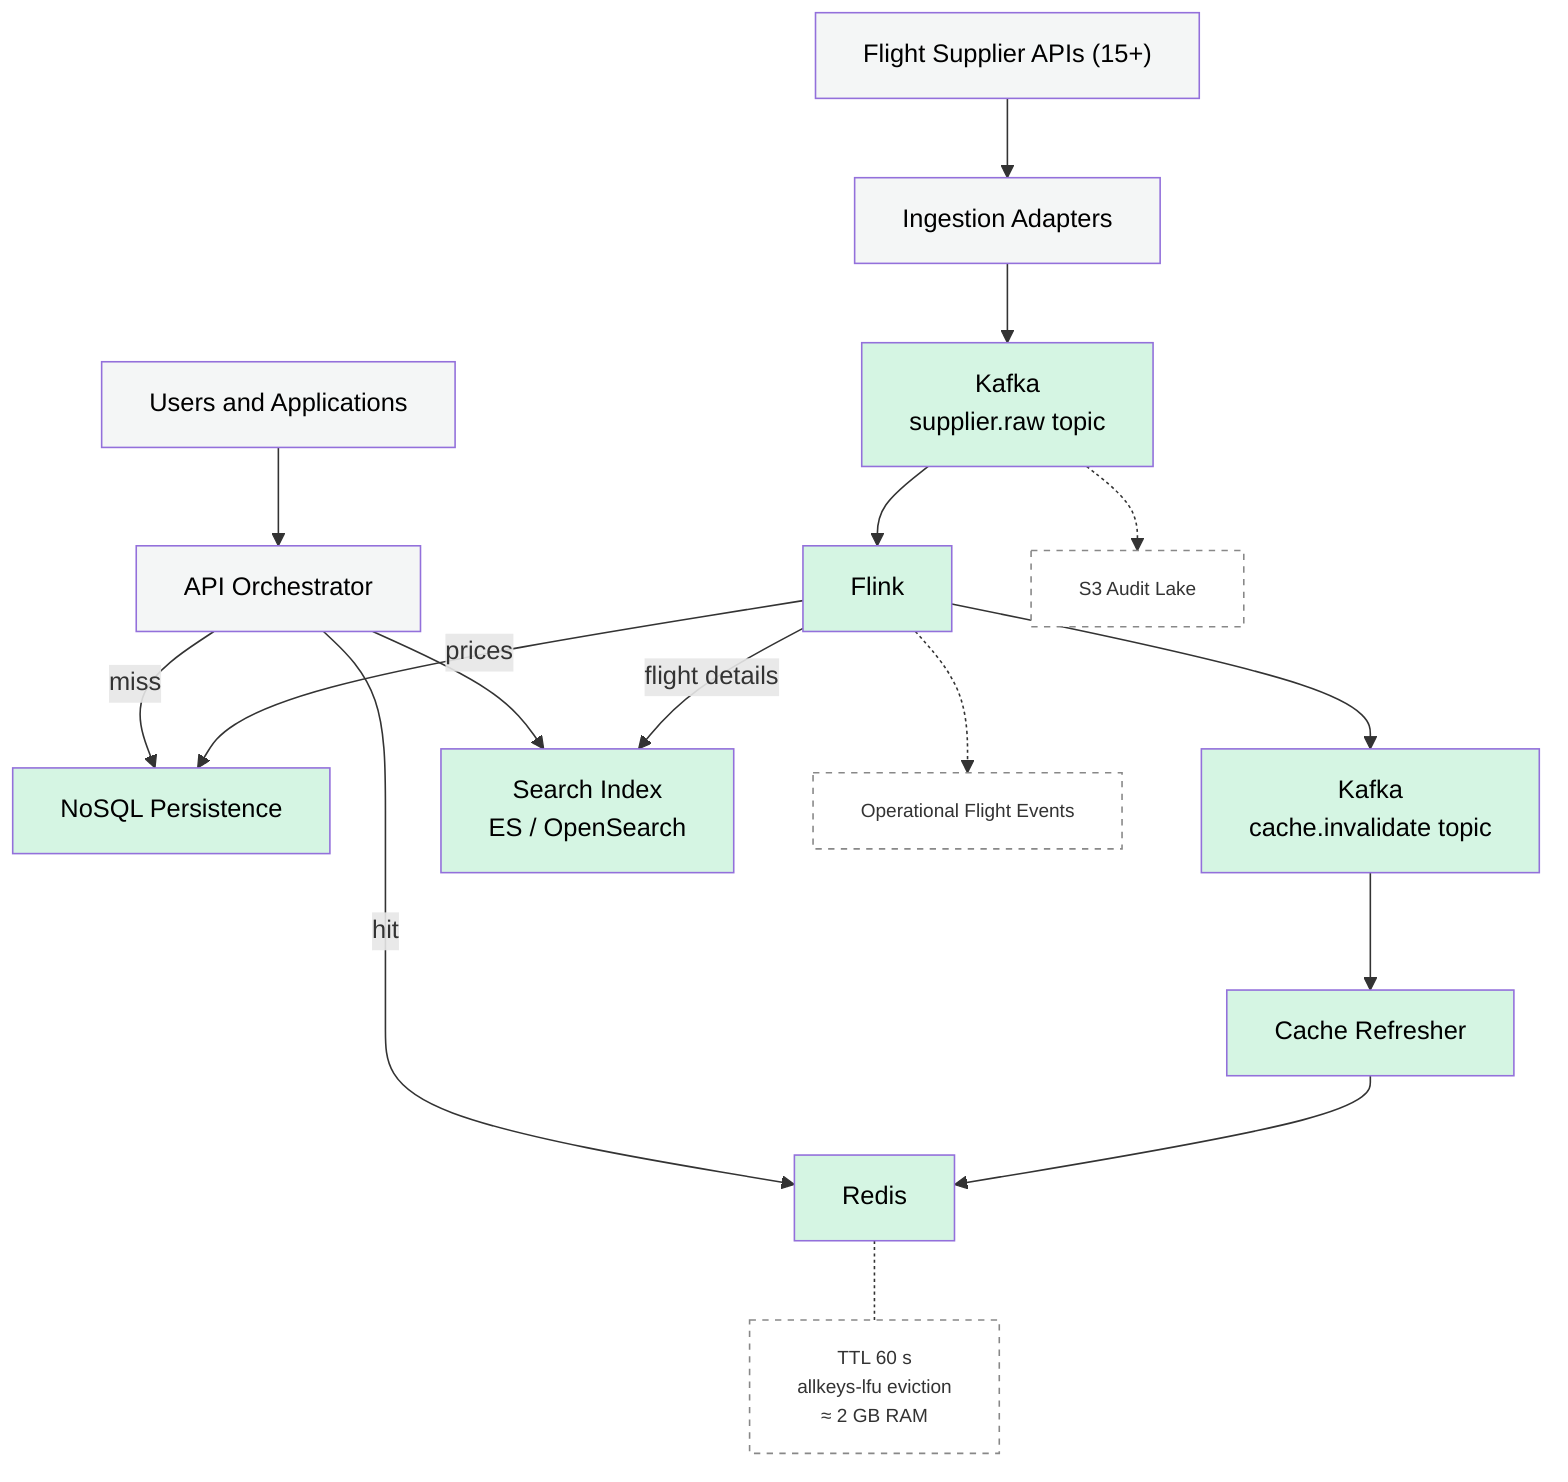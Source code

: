 ---
config:
  look: classic
---
graph TD
  Suppliers["Flight Supplier APIs (15+)"] --> Ingest[Ingestion Adapters]
  Ingest --> Kafka[Kafka 
  supplier.raw topic]
  Kafka --> Flink[Flink]
  Flink --> |prices| NoSQL[NoSQL Persistence]
  Flink -->  CacheTopic[Kafka 
  cache.invalidate topic]
  CacheTopic --> Refresher[Cache Refresher]
  Refresher --> RedisHot[Redis]
  RedisPolicy["TTL 60 s
allkeys-lfu eviction
≈ 2 GB RAM"]:::note
  RedisHot -.- RedisPolicy
  Flink --> |flight details| SearchIdx[Search Index
  ES / OpenSearch]
  Users[Users and Applications] --> API[API Orchestrator]
  API --> SearchIdx
  API -->|hit| RedisHot
  API -->|miss| NoSQL
  Flink -.-> OpsTopic[Operational Flight Events]
  Kafka -.-> Lake[S3 Audit Lake]
  classDef dashed stroke-dasharray:4 4
  classDef note fill:#ffffff,stroke:#888,stroke-dasharray:4 4
  class OpsTopic,Lake dashed
  classDef primary fill:#d6eaf8,color:#000,stroke:#aed6f1;      %% Soft blue for primary processing
classDef infra fill:#d5f5e3,color:#000,stroke:#82e0aa;        %% Light green for infrastructure
classDef grey fill:#f4f6f6,color:#000,stroke:#d5d8dc;         %% Light grey for external/support
classDef note fill:#ffffff,color:#333,stroke:#888,stroke-dasharray:4 4,font-size:12px
class Suppliers,Ingest,API grey
class Kafka,Flink,CacheTopic,Refresher,RedisHot,RedisPolicy,NoSQL,SearchIdx infra
class Users grey
class Lake,OpsTopic note
class RedisPolicy note
